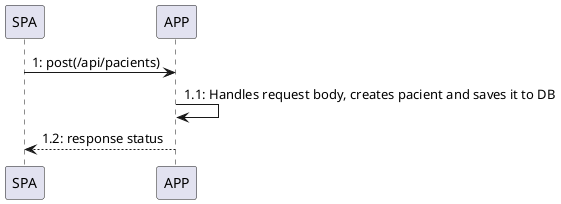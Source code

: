 @startuml
participant "SPA" as SPA
participant "APP" as APP


SPA -> APP: 1: post(/api/pacients)
APP -> APP: 1.1: Handles request body, creates pacient and saves it to DB
APP --> SPA: 1.2: response status
@enduml
